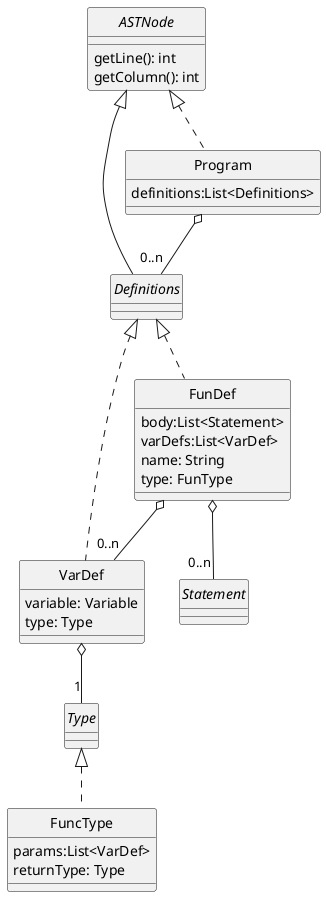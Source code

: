 @startuml Program
skinparam style strictuml
skinparam monochrome true


interface ASTNode {
    getLine(): int
    getColumn(): int
}

interface Statement
interface Definitions
class VarDef {
    variable: Variable
    type: Type
}

class FunDef {
    body:List<Statement>
    varDefs:List<VarDef>
    name: String
    type: FunType
}

class FuncType {
    params:List<VarDef>
    returnType: Type
}


FunDef o-- "0..n" Statement
Type <|.. FuncType

interface Type



class Program {
    definitions:List<Definitions>

}

ASTNode <|.. Program
Program  o-- "0..n" Definitions
ASTNode <|-- Definitions

Definitions <|.. VarDef
Definitions <|.. FunDef
FunDef o-- "0..n" VarDef
VarDef o-- "1" Type



@enduml
